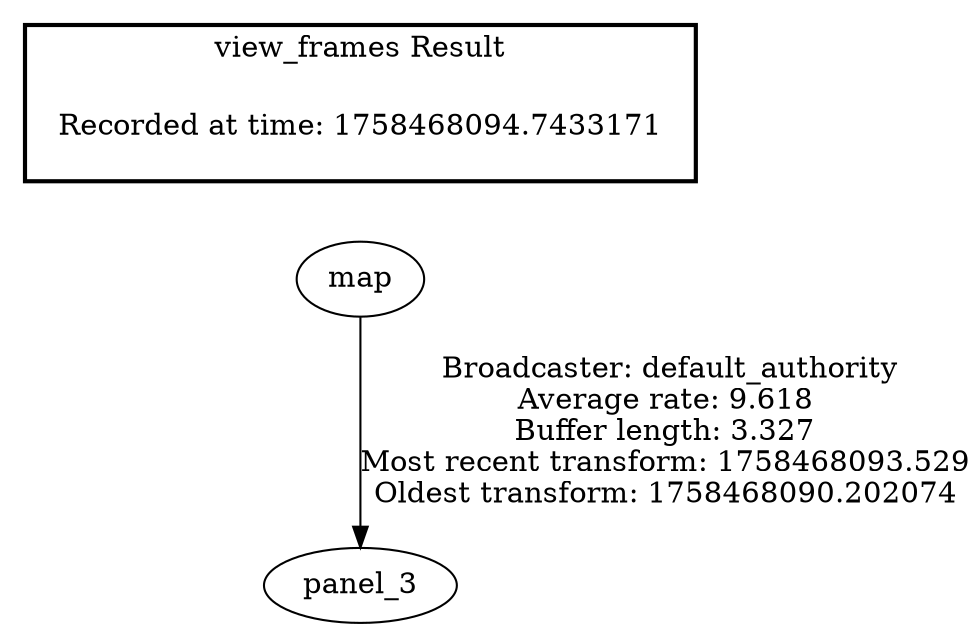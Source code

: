 digraph G {
"map" -> "panel_3"[label=" Broadcaster: default_authority\nAverage rate: 9.618\nBuffer length: 3.327\nMost recent transform: 1758468093.529\nOldest transform: 1758468090.202074\n"];
edge [style=invis];
 subgraph cluster_legend { style=bold; color=black; label ="view_frames Result";
"Recorded at time: 1758468094.7433171"[ shape=plaintext ] ;
}->"map";
}